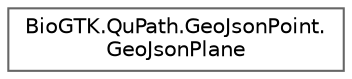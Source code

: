 digraph "Graphical Class Hierarchy"
{
 // LATEX_PDF_SIZE
  bgcolor="transparent";
  edge [fontname=Helvetica,fontsize=10,labelfontname=Helvetica,labelfontsize=10];
  node [fontname=Helvetica,fontsize=10,shape=box,height=0.2,width=0.4];
  rankdir="LR";
  Node0 [id="Node000000",label="BioGTK.QuPath.GeoJsonPoint.\lGeoJsonPlane",height=0.2,width=0.4,color="grey40", fillcolor="white", style="filled",URL="$class_bio_g_t_k_1_1_qu_path_1_1_geo_json_point_1_1_geo_json_plane.html",tooltip=" "];
}
